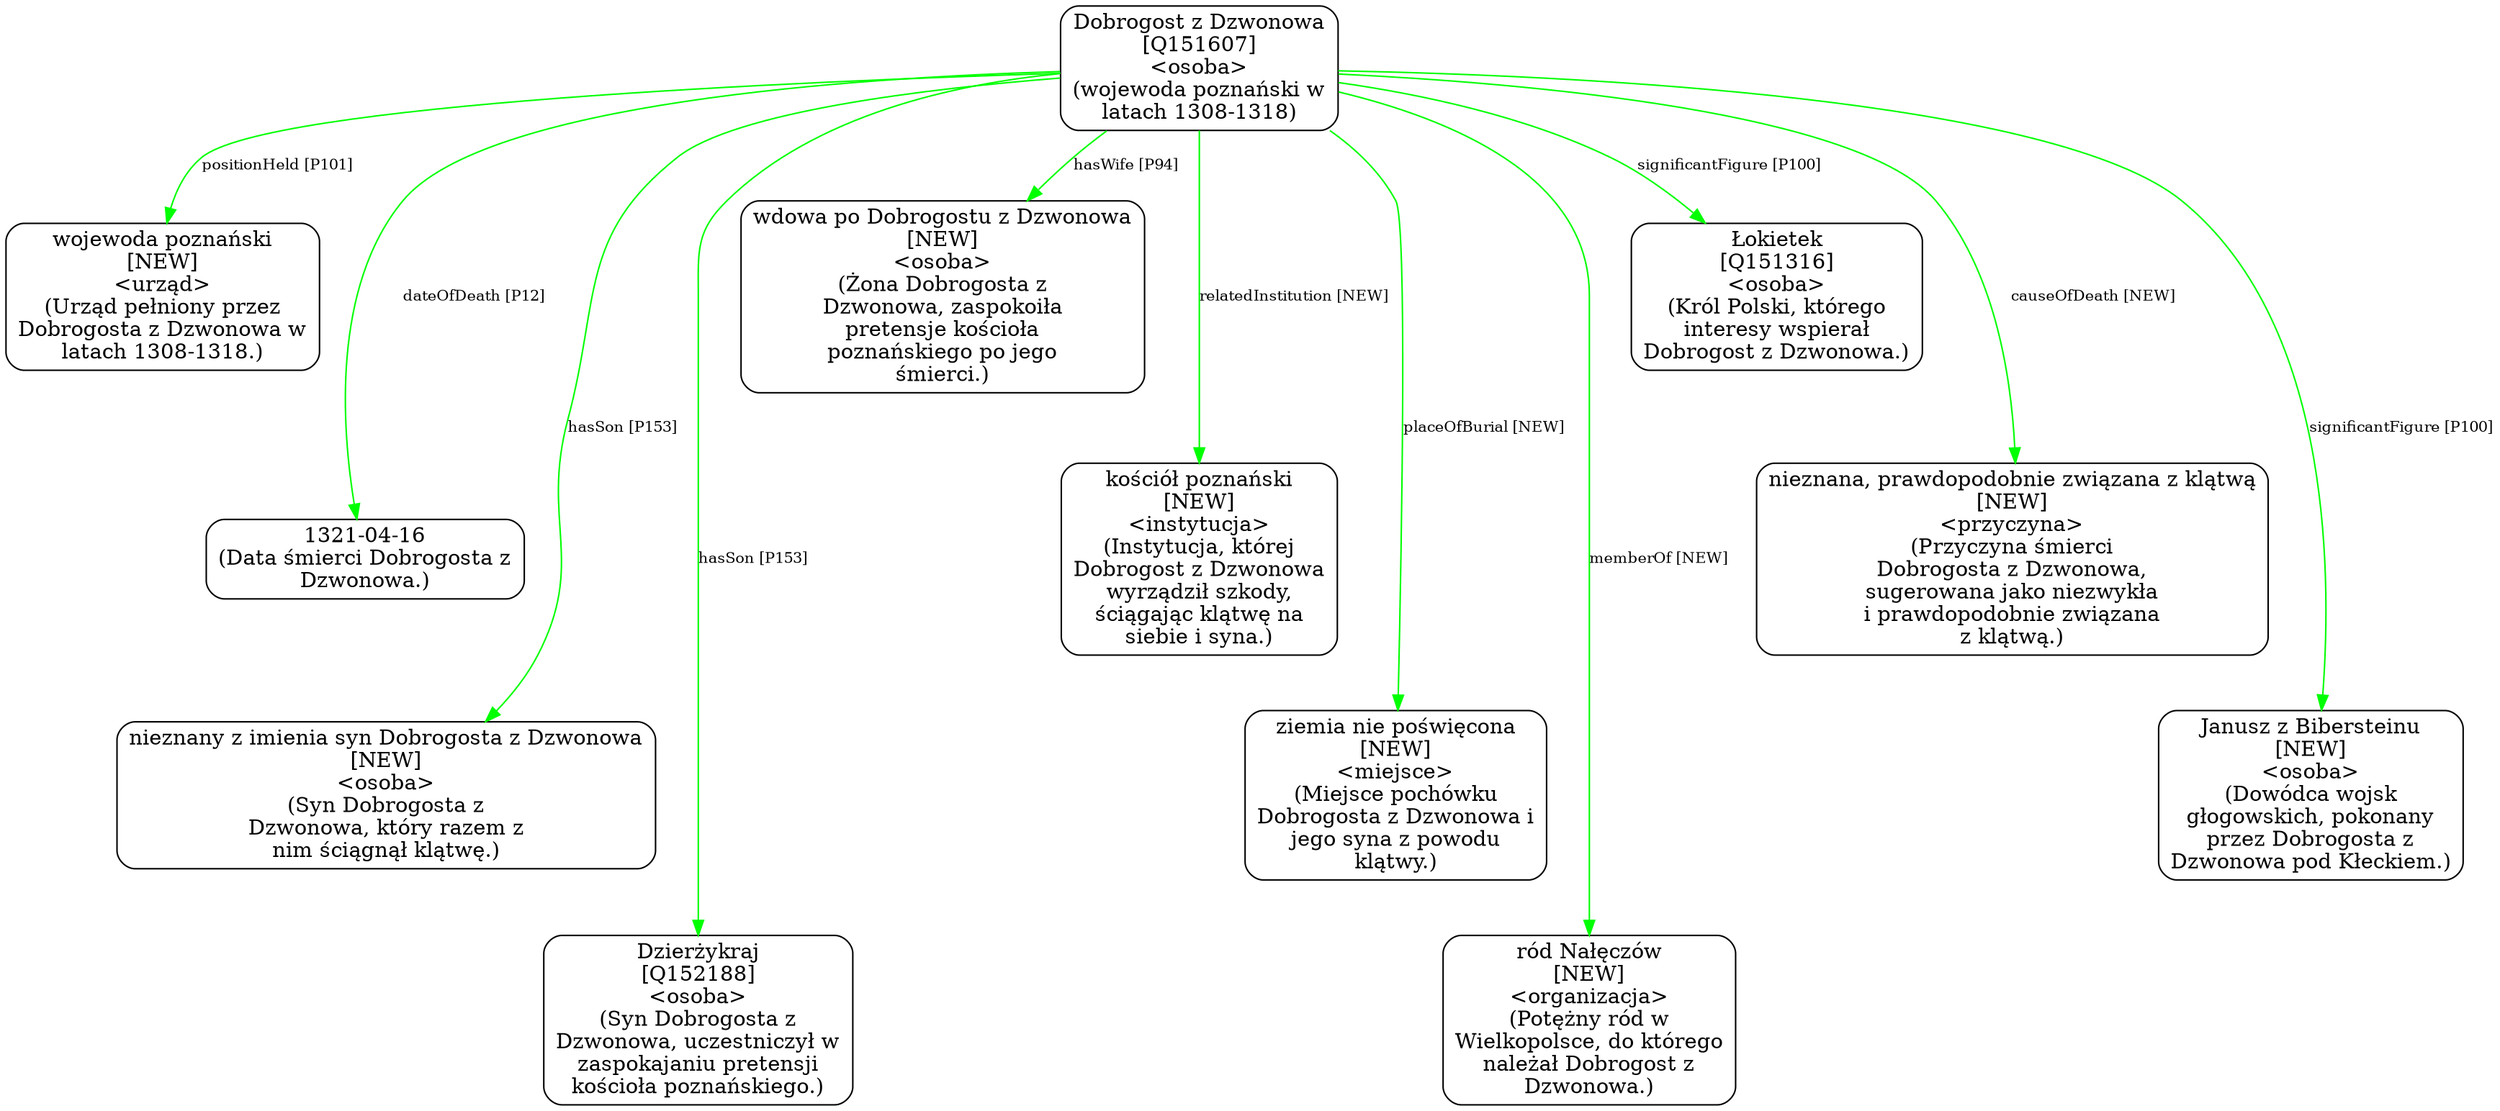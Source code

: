 digraph {
	node [shape=box,
		style=rounded
	];
	edge [fontsize=10];
	"Dobrogost z Dzwonowa
[Q151607]
<osoba>
(wojewoda poznański w
latach 1308-1318)"	[color=black,
		label="Dobrogost z Dzwonowa
[Q151607]
<osoba>
(wojewoda poznański w
latach 1308-1318)"];
	"Dobrogost z Dzwonowa
[Q151607]
<osoba>
(wojewoda poznański w
latach 1308-1318)" -> "wojewoda poznański
[NEW]
<urząd>
(Urząd pełniony przez
Dobrogosta z Dzwonowa w
latach 1308-1318.)"	[color=green,
		label="positionHeld [P101]",
		minlen=1];
	"Dobrogost z Dzwonowa
[Q151607]
<osoba>
(wojewoda poznański w
latach 1308-1318)" -> "1321-04-16
(Data śmierci Dobrogosta z
Dzwonowa.)"	[color=green,
		label="dateOfDeath [P12]",
		minlen=2];
	"Dobrogost z Dzwonowa
[Q151607]
<osoba>
(wojewoda poznański w
latach 1308-1318)" -> "nieznany z imienia syn Dobrogosta z Dzwonowa
[NEW]
<osoba>
(Syn Dobrogosta z
Dzwonowa, który razem z
nim ściągnął klątwę.)"	[color=green,
		label="hasSon [P153]",
		minlen=3];
	"Dobrogost z Dzwonowa
[Q151607]
<osoba>
(wojewoda poznański w
latach 1308-1318)" -> "Dzierżykraj
[Q152188]
<osoba>
(Syn Dobrogosta z
Dzwonowa, uczestniczył w
zaspokajaniu pretensji
kościoła poznańskiego.)"	[color=green,
		label="hasSon [P153]",
		minlen=4];
	"Dobrogost z Dzwonowa
[Q151607]
<osoba>
(wojewoda poznański w
latach 1308-1318)" -> "wdowa po Dobrogostu z Dzwonowa
[NEW]
<osoba>
(Żona Dobrogosta z
Dzwonowa, zaspokoiła
pretensje kościoła
poznańskiego po jego
\
śmierci.)"	[color=green,
		label="hasWife [P94]",
		minlen=1];
	"Dobrogost z Dzwonowa
[Q151607]
<osoba>
(wojewoda poznański w
latach 1308-1318)" -> "kościół poznański
[NEW]
<instytucja>
(Instytucja, której
Dobrogost z Dzwonowa
wyrządził szkody,
ściągając klątwę na
\
siebie i syna.)"	[color=green,
		label="relatedInstitution [NEW]",
		minlen=2];
	"Dobrogost z Dzwonowa
[Q151607]
<osoba>
(wojewoda poznański w
latach 1308-1318)" -> "ziemia nie poświęcona
[NEW]
<miejsce>
(Miejsce pochówku
Dobrogosta z Dzwonowa i
jego syna z powodu
klątwy.)"	[color=green,
		label="placeOfBurial [NEW]",
		minlen=3];
	"Dobrogost z Dzwonowa
[Q151607]
<osoba>
(wojewoda poznański w
latach 1308-1318)" -> "ród Nałęczów
[NEW]
<organizacja>
(Potężny ród w
Wielkopolsce, do którego
należał Dobrogost z
Dzwonowa.)"	[color=green,
		label="memberOf [NEW]",
		minlen=4];
	"Dobrogost z Dzwonowa
[Q151607]
<osoba>
(wojewoda poznański w
latach 1308-1318)" -> "Łokietek
[Q151316]
<osoba>
(Król Polski, którego
interesy wspierał
Dobrogost z Dzwonowa.)"	[color=green,
		label="significantFigure [P100]",
		minlen=1];
	"Dobrogost z Dzwonowa
[Q151607]
<osoba>
(wojewoda poznański w
latach 1308-1318)" -> "nieznana, prawdopodobnie związana z klątwą
[NEW]
<przyczyna>
(Przyczyna śmierci
Dobrogosta z Dzwonowa,
sugerowana jako niezwykła
\
i prawdopodobnie związana
z klątwą.)"	[color=green,
		label="causeOfDeath [NEW]",
		minlen=2];
	"Dobrogost z Dzwonowa
[Q151607]
<osoba>
(wojewoda poznański w
latach 1308-1318)" -> "Janusz z Bibersteinu
[NEW]
<osoba>
(Dowódca wojsk
głogowskich, pokonany
przez Dobrogosta z
Dzwonowa pod Kłeckiem.)"	[color=green,
		label="significantFigure [P100]",
		minlen=3];
}
